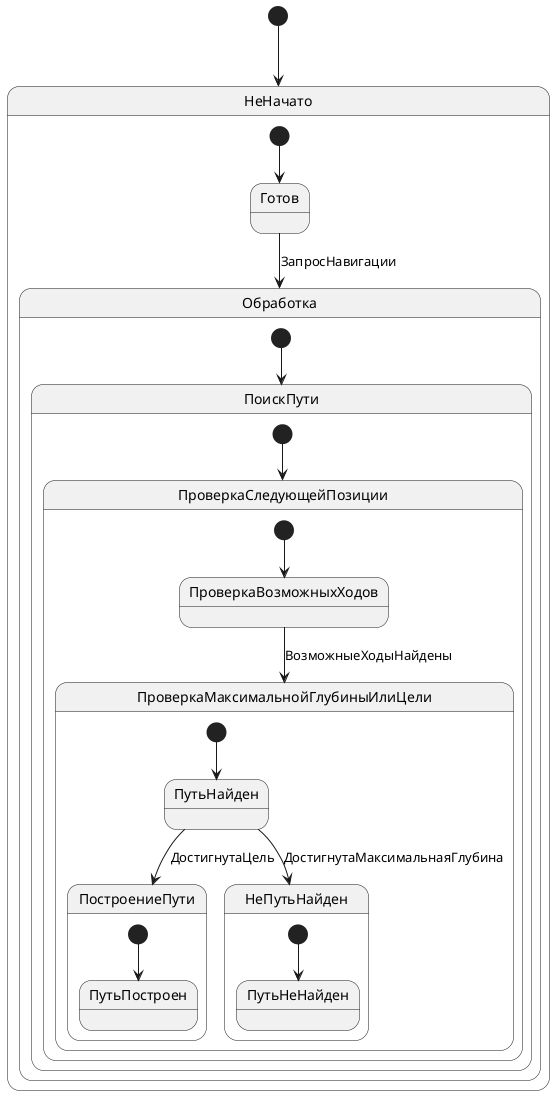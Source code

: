 @startuml
[*] --> НеНачато

state НеНачато {
  [*] --> Готов
  Готов --> Обработка : ЗапросНавигации
}

state Обработка {
  [*] --> ПоискПути

  state ПоискПути {
    [*] --> ПроверкаСледующейПозиции

    state ПроверкаСледующейПозиции {
      [*] --> ПроверкаВозможныхХодов
      ПроверкаВозможныхХодов --> ПроверкаМаксимальнойГлубиныИлиЦели : ВозможныеХодыНайдены
    }

    state ПроверкаМаксимальнойГлубиныИлиЦели {
      [*] --> ПутьНайден
      ПутьНайден --> ПостроениеПути : ДостигнутаЦель
      ПутьНайден --> НеПутьНайден : ДостигнутаМаксимальнаяГлубина
    }

    state ПостроениеПути {
      [*] --> ПутьПостроен
    }

    state НеПутьНайден {
      [*] --> ПутьНеНайден
    }
  }
}
@enduml
